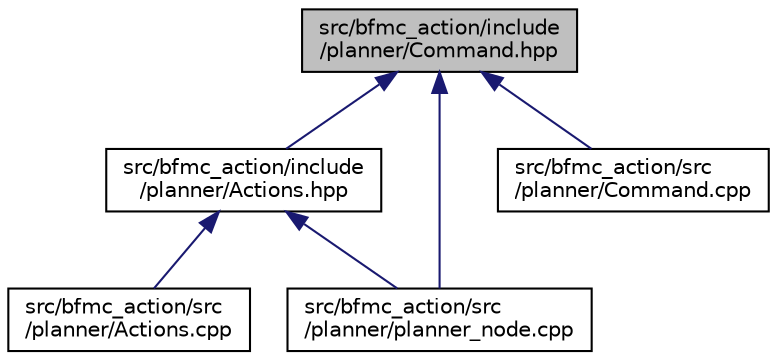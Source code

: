 digraph "src/bfmc_action/include/planner/Command.hpp"
{
 // LATEX_PDF_SIZE
  edge [fontname="Helvetica",fontsize="10",labelfontname="Helvetica",labelfontsize="10"];
  node [fontname="Helvetica",fontsize="10",shape=record];
  Node1 [label="src/bfmc_action/include\l/planner/Command.hpp",height=0.2,width=0.4,color="black", fillcolor="grey75", style="filled", fontcolor="black",tooltip="The header file for the output commands used in the BFMC 2023."];
  Node1 -> Node2 [dir="back",color="midnightblue",fontsize="10",style="solid",fontname="Helvetica"];
  Node2 [label="src/bfmc_action/include\l/planner/Actions.hpp",height=0.2,width=0.4,color="black", fillcolor="white", style="filled",URL="$_actions_8hpp.html",tooltip="The header file for actions used in the BFMC 2023."];
  Node2 -> Node3 [dir="back",color="midnightblue",fontsize="10",style="solid",fontname="Helvetica"];
  Node3 [label="src/bfmc_action/src\l/planner/Actions.cpp",height=0.2,width=0.4,color="black", fillcolor="white", style="filled",URL="$_actions_8cpp.html",tooltip="The file implements actions used in the BFMC 2023."];
  Node2 -> Node4 [dir="back",color="midnightblue",fontsize="10",style="solid",fontname="Helvetica"];
  Node4 [label="src/bfmc_action/src\l/planner/planner_node.cpp",height=0.2,width=0.4,color="black", fillcolor="white", style="filled",URL="$planner__node_8cpp.html",tooltip="This file manages the Environment, Action and Command classes and is responsible for the behavior pla..."];
  Node1 -> Node5 [dir="back",color="midnightblue",fontsize="10",style="solid",fontname="Helvetica"];
  Node5 [label="src/bfmc_action/src\l/planner/Command.cpp",height=0.2,width=0.4,color="black", fillcolor="white", style="filled",URL="$_command_8cpp.html",tooltip="This file implements the output commands used in the BFMC 2023."];
  Node1 -> Node4 [dir="back",color="midnightblue",fontsize="10",style="solid",fontname="Helvetica"];
}

